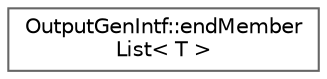 digraph "Graphical Class Hierarchy"
{
 // INTERACTIVE_SVG=YES
 // LATEX_PDF_SIZE
  bgcolor="transparent";
  edge [fontname=Helvetica,fontsize=10,labelfontname=Helvetica,labelfontsize=10];
  node [fontname=Helvetica,fontsize=10,shape=box,height=0.2,width=0.4];
  rankdir="LR";
  Node0 [label="OutputGenIntf::endMember\lList\< T \>",height=0.2,width=0.4,color="grey40", fillcolor="white", style="filled",URL="$df/da5/struct_output_gen_intf_1_1end_member_list.html",tooltip=" "];
}
